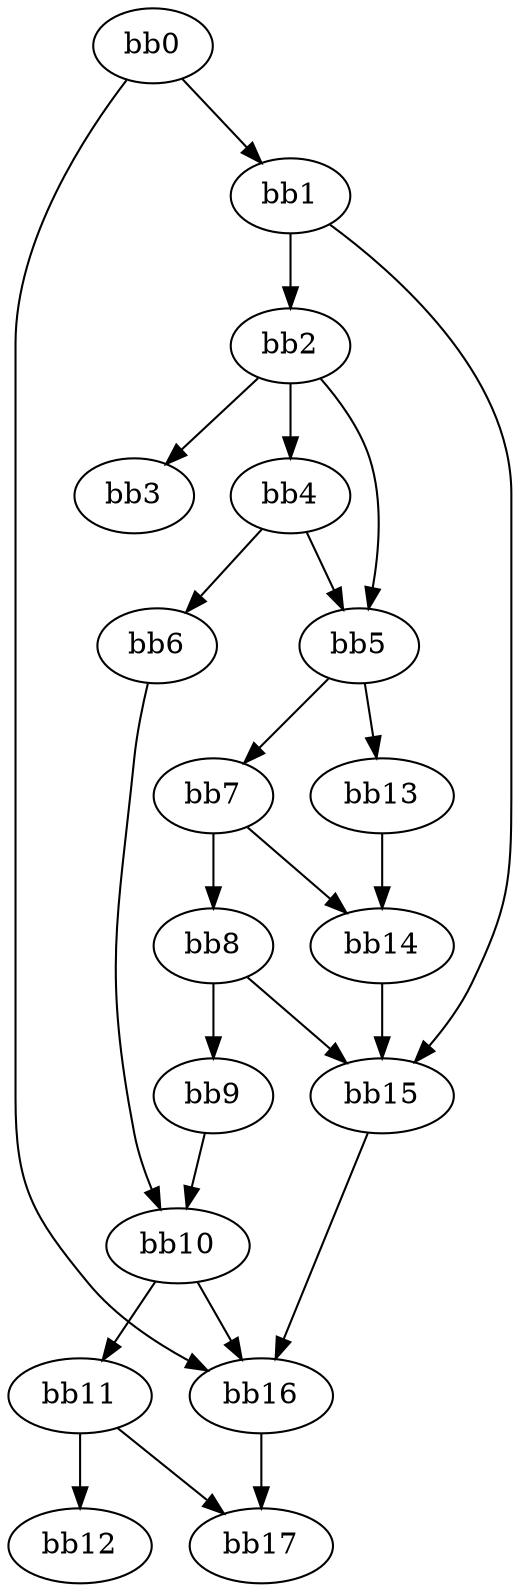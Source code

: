 digraph {
    0 [ label = "bb0\l" ]
    1 [ label = "bb1\l" ]
    2 [ label = "bb2\l" ]
    3 [ label = "bb3\l" ]
    4 [ label = "bb4\l" ]
    5 [ label = "bb5\l" ]
    6 [ label = "bb6\l" ]
    7 [ label = "bb7\l" ]
    8 [ label = "bb8\l" ]
    9 [ label = "bb9\l" ]
    10 [ label = "bb10\l" ]
    11 [ label = "bb11\l" ]
    12 [ label = "bb12\l" ]
    13 [ label = "bb13\l" ]
    14 [ label = "bb14\l" ]
    15 [ label = "bb15\l" ]
    16 [ label = "bb16\l" ]
    17 [ label = "bb17\l" ]
    0 -> 1 [ ]
    0 -> 16 [ ]
    1 -> 2 [ ]
    1 -> 15 [ ]
    2 -> 3 [ ]
    2 -> 4 [ ]
    2 -> 5 [ ]
    4 -> 5 [ ]
    4 -> 6 [ ]
    5 -> 7 [ ]
    5 -> 13 [ ]
    6 -> 10 [ ]
    7 -> 8 [ ]
    7 -> 14 [ ]
    8 -> 9 [ ]
    8 -> 15 [ ]
    9 -> 10 [ ]
    10 -> 11 [ ]
    10 -> 16 [ ]
    11 -> 12 [ ]
    11 -> 17 [ ]
    13 -> 14 [ ]
    14 -> 15 [ ]
    15 -> 16 [ ]
    16 -> 17 [ ]
}

